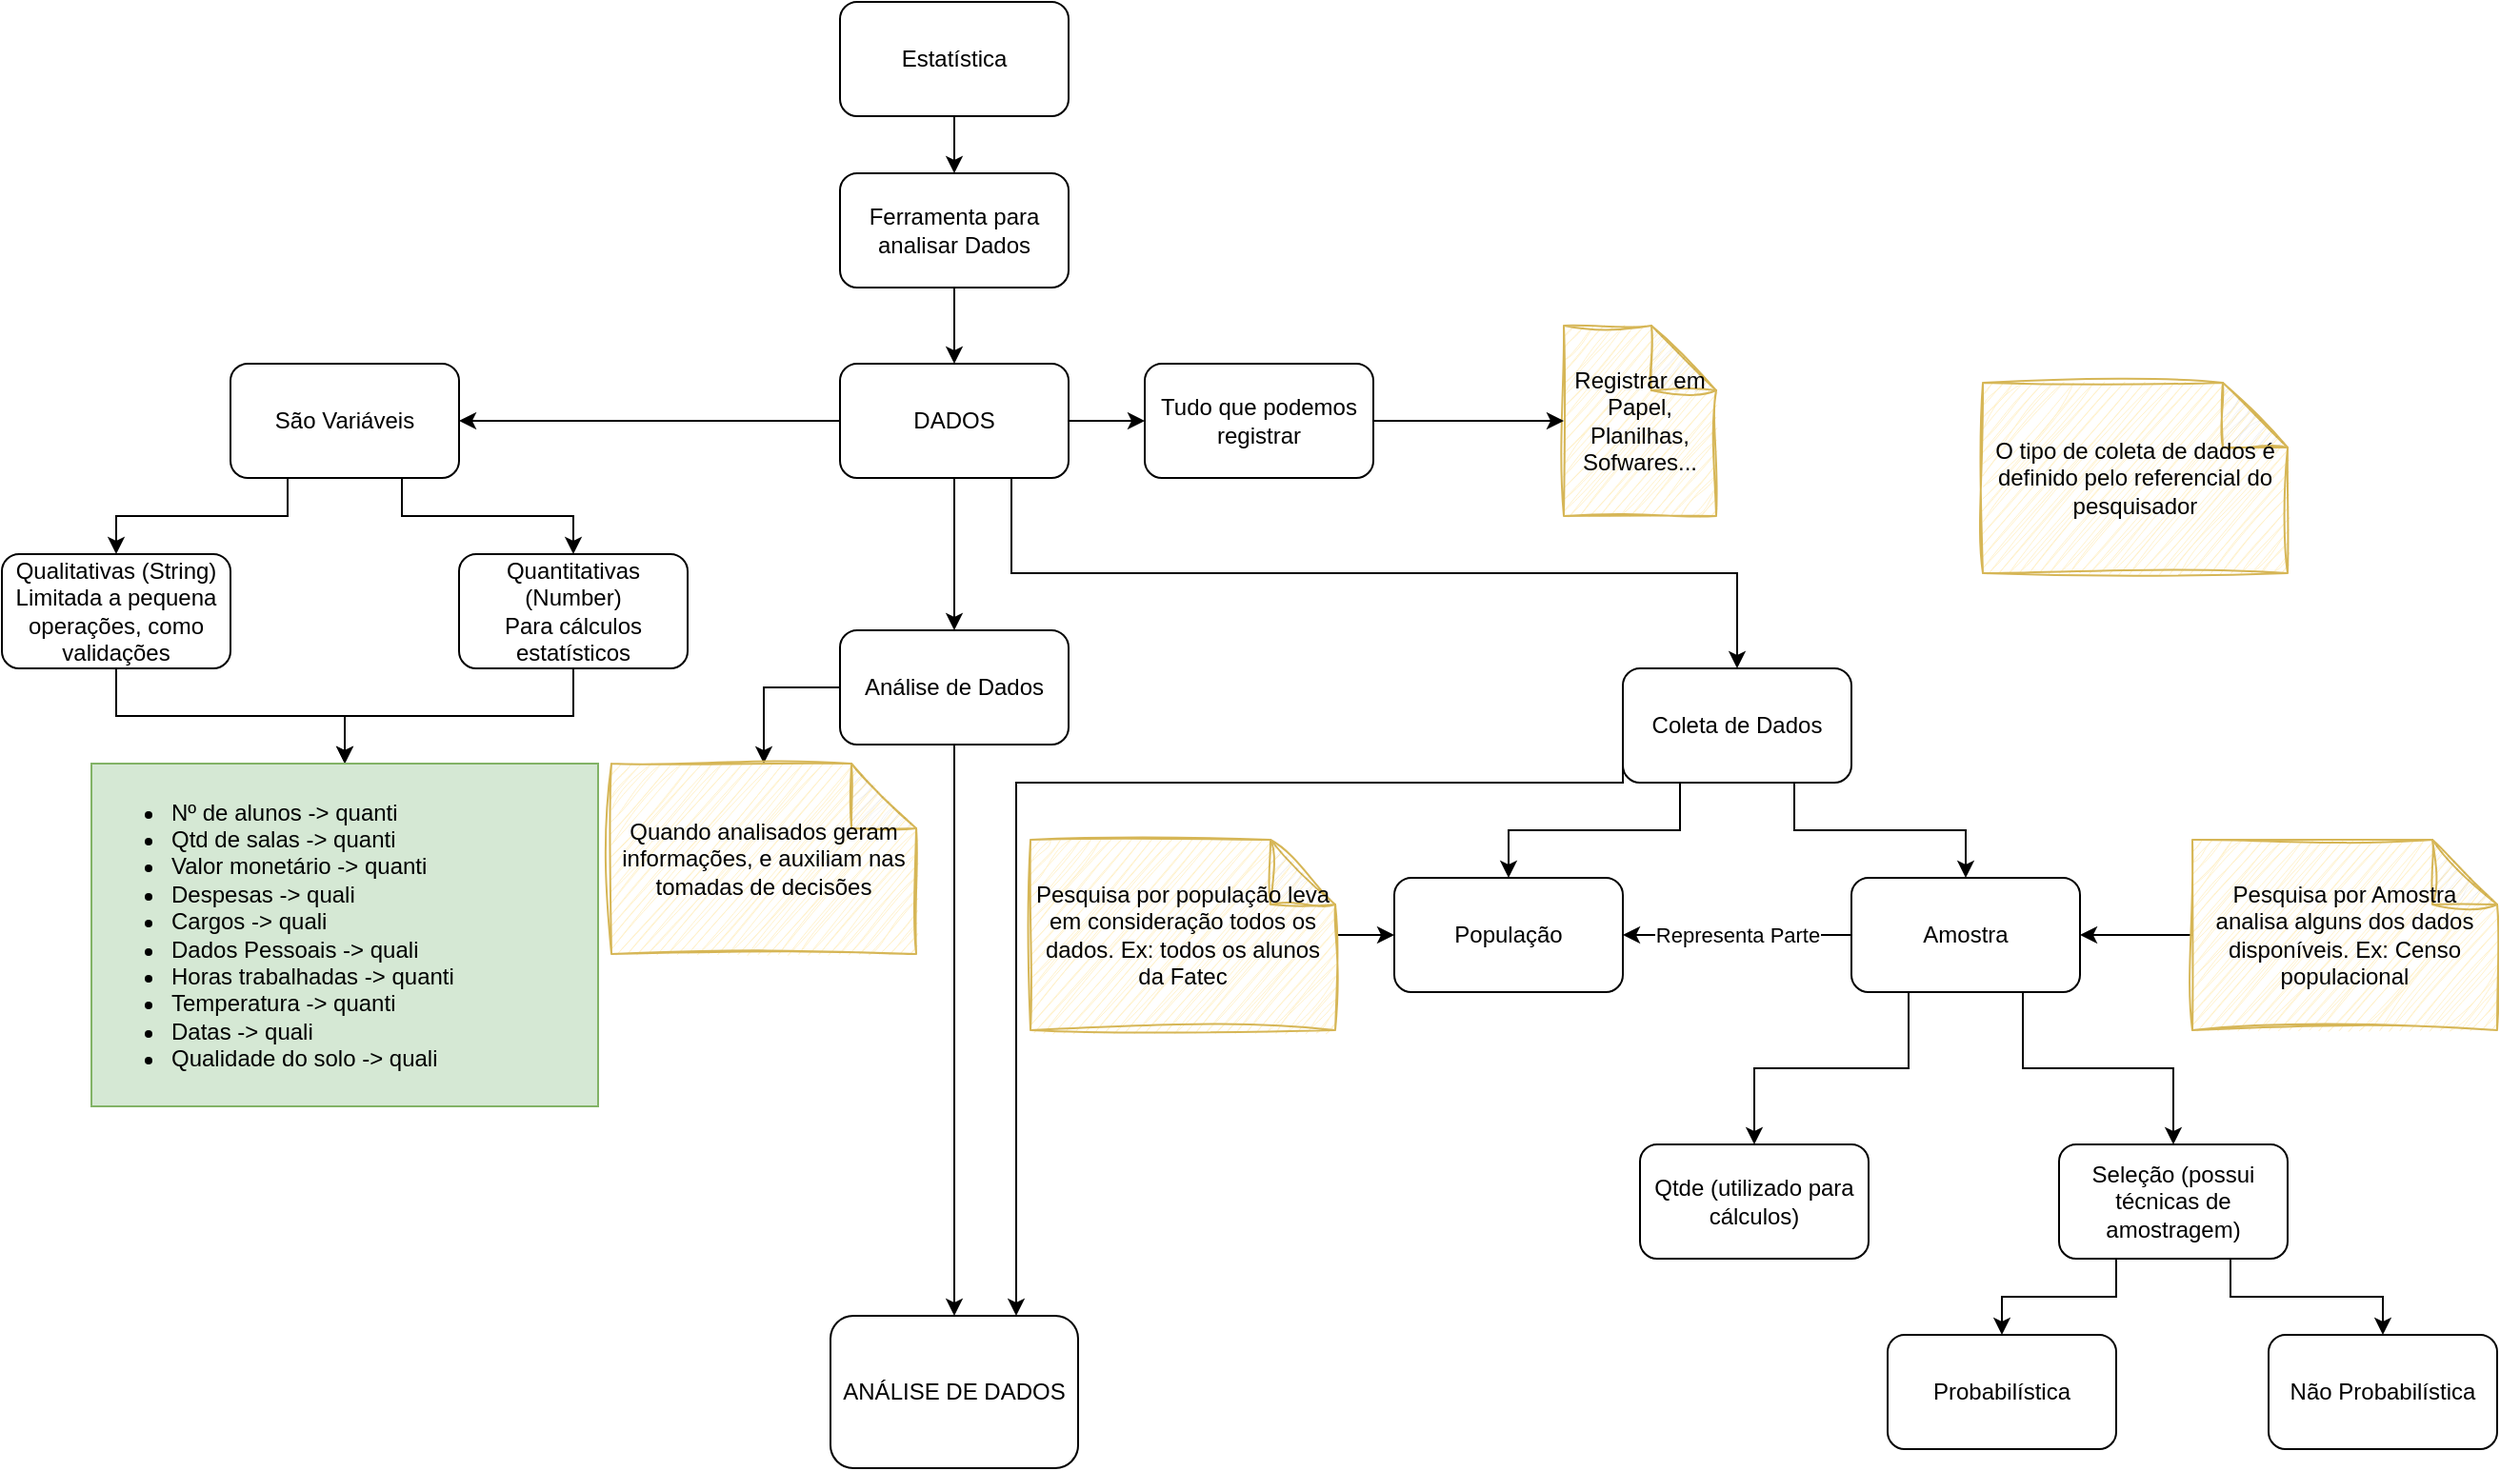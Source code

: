 <mxfile version="23.1.7" type="google">
  <diagram name="Página-1" id="sbt2kvun6e-V8ustTMry">
    <mxGraphModel grid="1" page="1" gridSize="10" guides="1" tooltips="1" connect="1" arrows="1" fold="1" pageScale="1" pageWidth="827" pageHeight="1169" math="0" shadow="0">
      <root>
        <mxCell id="0" />
        <mxCell id="1" parent="0" />
        <mxCell id="-NXmrj87Xi26HZ0yywFv-4" value="" style="edgeStyle=orthogonalEdgeStyle;rounded=0;orthogonalLoop=1;jettySize=auto;html=1;" edge="1" parent="1" source="-NXmrj87Xi26HZ0yywFv-1" target="-NXmrj87Xi26HZ0yywFv-3">
          <mxGeometry relative="1" as="geometry" />
        </mxCell>
        <mxCell id="-NXmrj87Xi26HZ0yywFv-1" value="Estatística" style="rounded=1;whiteSpace=wrap;html=1;" vertex="1" parent="1">
          <mxGeometry x="770" width="120" height="60" as="geometry" />
        </mxCell>
        <mxCell id="-NXmrj87Xi26HZ0yywFv-2" value="Registrar em Papel, Planilhas, Sofwares..." style="shape=note;whiteSpace=wrap;html=1;backgroundOutline=1;darkOpacity=0.05;fillColor=#fff2cc;strokeColor=#d6b656;sketch=1;curveFitting=1;jiggle=2;shadow=0;size=34;" vertex="1" parent="1">
          <mxGeometry x="1150" y="170" width="80" height="100" as="geometry" />
        </mxCell>
        <mxCell id="-NXmrj87Xi26HZ0yywFv-7" value="" style="edgeStyle=orthogonalEdgeStyle;rounded=0;orthogonalLoop=1;jettySize=auto;html=1;" edge="1" parent="1" source="-NXmrj87Xi26HZ0yywFv-3" target="-NXmrj87Xi26HZ0yywFv-6">
          <mxGeometry relative="1" as="geometry" />
        </mxCell>
        <mxCell id="-NXmrj87Xi26HZ0yywFv-3" value="Ferramenta para analisar Dados" style="rounded=1;whiteSpace=wrap;html=1;" vertex="1" parent="1">
          <mxGeometry x="770" y="90" width="120" height="60" as="geometry" />
        </mxCell>
        <mxCell id="-NXmrj87Xi26HZ0yywFv-10" value="" style="edgeStyle=orthogonalEdgeStyle;rounded=0;orthogonalLoop=1;jettySize=auto;html=1;" edge="1" parent="1" source="-NXmrj87Xi26HZ0yywFv-6" target="-NXmrj87Xi26HZ0yywFv-9">
          <mxGeometry relative="1" as="geometry" />
        </mxCell>
        <mxCell id="-NXmrj87Xi26HZ0yywFv-14" value="" style="edgeStyle=orthogonalEdgeStyle;rounded=0;orthogonalLoop=1;jettySize=auto;html=1;" edge="1" parent="1" source="-NXmrj87Xi26HZ0yywFv-6" target="-NXmrj87Xi26HZ0yywFv-12">
          <mxGeometry relative="1" as="geometry" />
        </mxCell>
        <mxCell id="-NXmrj87Xi26HZ0yywFv-17" value="" style="edgeStyle=orthogonalEdgeStyle;rounded=0;orthogonalLoop=1;jettySize=auto;html=1;" edge="1" parent="1" source="-NXmrj87Xi26HZ0yywFv-6" target="-NXmrj87Xi26HZ0yywFv-16">
          <mxGeometry relative="1" as="geometry" />
        </mxCell>
        <mxCell id="-NXmrj87Xi26HZ0yywFv-58" style="edgeStyle=orthogonalEdgeStyle;rounded=0;orthogonalLoop=1;jettySize=auto;html=1;exitX=0.75;exitY=1;exitDx=0;exitDy=0;entryX=0.5;entryY=0;entryDx=0;entryDy=0;" edge="1" parent="1" source="-NXmrj87Xi26HZ0yywFv-6" target="-NXmrj87Xi26HZ0yywFv-39">
          <mxGeometry relative="1" as="geometry" />
        </mxCell>
        <mxCell id="-NXmrj87Xi26HZ0yywFv-6" value="DADOS" style="rounded=1;whiteSpace=wrap;html=1;" vertex="1" parent="1">
          <mxGeometry x="770" y="190" width="120" height="60" as="geometry" />
        </mxCell>
        <mxCell id="-NXmrj87Xi26HZ0yywFv-11" value="" style="edgeStyle=orthogonalEdgeStyle;rounded=0;orthogonalLoop=1;jettySize=auto;html=1;" edge="1" parent="1" source="-NXmrj87Xi26HZ0yywFv-9" target="-NXmrj87Xi26HZ0yywFv-2">
          <mxGeometry relative="1" as="geometry" />
        </mxCell>
        <mxCell id="-NXmrj87Xi26HZ0yywFv-9" value="Tudo que podemos registrar" style="rounded=1;whiteSpace=wrap;html=1;" vertex="1" parent="1">
          <mxGeometry x="930" y="190" width="120" height="60" as="geometry" />
        </mxCell>
        <mxCell id="-NXmrj87Xi26HZ0yywFv-33" value="" style="edgeStyle=orthogonalEdgeStyle;rounded=0;orthogonalLoop=1;jettySize=auto;html=1;exitX=0;exitY=0.5;exitDx=0;exitDy=0;" edge="1" parent="1" source="-NXmrj87Xi26HZ0yywFv-12" target="-NXmrj87Xi26HZ0yywFv-32">
          <mxGeometry relative="1" as="geometry" />
        </mxCell>
        <mxCell id="-NXmrj87Xi26HZ0yywFv-38" value="" style="edgeStyle=orthogonalEdgeStyle;rounded=0;orthogonalLoop=1;jettySize=auto;html=1;" edge="1" parent="1" source="-NXmrj87Xi26HZ0yywFv-12" target="-NXmrj87Xi26HZ0yywFv-35">
          <mxGeometry relative="1" as="geometry" />
        </mxCell>
        <mxCell id="-NXmrj87Xi26HZ0yywFv-12" value="Análise de Dados" style="rounded=1;whiteSpace=wrap;html=1;" vertex="1" parent="1">
          <mxGeometry x="770" y="330" width="120" height="60" as="geometry" />
        </mxCell>
        <mxCell id="-NXmrj87Xi26HZ0yywFv-20" style="edgeStyle=orthogonalEdgeStyle;rounded=0;orthogonalLoop=1;jettySize=auto;html=1;exitX=0.75;exitY=1;exitDx=0;exitDy=0;entryX=0.5;entryY=0;entryDx=0;entryDy=0;" edge="1" parent="1" source="-NXmrj87Xi26HZ0yywFv-16" target="-NXmrj87Xi26HZ0yywFv-19">
          <mxGeometry relative="1" as="geometry" />
        </mxCell>
        <mxCell id="-NXmrj87Xi26HZ0yywFv-21" style="edgeStyle=orthogonalEdgeStyle;rounded=0;orthogonalLoop=1;jettySize=auto;html=1;exitX=0.25;exitY=1;exitDx=0;exitDy=0;entryX=0.5;entryY=0;entryDx=0;entryDy=0;" edge="1" parent="1" source="-NXmrj87Xi26HZ0yywFv-16" target="-NXmrj87Xi26HZ0yywFv-18">
          <mxGeometry relative="1" as="geometry" />
        </mxCell>
        <mxCell id="-NXmrj87Xi26HZ0yywFv-16" value="São Variáveis" style="rounded=1;whiteSpace=wrap;html=1;" vertex="1" parent="1">
          <mxGeometry x="450" y="190" width="120" height="60" as="geometry" />
        </mxCell>
        <mxCell id="-NXmrj87Xi26HZ0yywFv-36" value="" style="edgeStyle=orthogonalEdgeStyle;rounded=0;orthogonalLoop=1;jettySize=auto;html=1;" edge="1" parent="1" source="-NXmrj87Xi26HZ0yywFv-18" target="-NXmrj87Xi26HZ0yywFv-31">
          <mxGeometry relative="1" as="geometry" />
        </mxCell>
        <mxCell id="-NXmrj87Xi26HZ0yywFv-18" value="Qualitativas (String)&lt;br&gt;Limitada a pequena operações, como validações" style="rounded=1;whiteSpace=wrap;html=1;" vertex="1" parent="1">
          <mxGeometry x="330" y="290" width="120" height="60" as="geometry" />
        </mxCell>
        <mxCell id="-NXmrj87Xi26HZ0yywFv-37" value="" style="edgeStyle=orthogonalEdgeStyle;rounded=0;orthogonalLoop=1;jettySize=auto;html=1;" edge="1" parent="1" source="-NXmrj87Xi26HZ0yywFv-19" target="-NXmrj87Xi26HZ0yywFv-31">
          <mxGeometry relative="1" as="geometry" />
        </mxCell>
        <mxCell id="-NXmrj87Xi26HZ0yywFv-19" value="Quantitativas (Number)&lt;br&gt;Para cálculos estatísticos" style="rounded=1;whiteSpace=wrap;html=1;" vertex="1" parent="1">
          <mxGeometry x="570" y="290" width="120" height="60" as="geometry" />
        </mxCell>
        <mxCell id="-NXmrj87Xi26HZ0yywFv-31" value="&lt;ul&gt;&lt;li&gt;Nº de alunos -&amp;gt; quanti&lt;/li&gt;&lt;li&gt;Qtd de salas -&amp;gt; quanti&lt;/li&gt;&lt;li&gt;Valor monetário -&amp;gt; quanti&lt;/li&gt;&lt;li&gt;Despesas -&amp;gt; quali&lt;/li&gt;&lt;li&gt;Cargos -&amp;gt; quali&lt;/li&gt;&lt;li&gt;Dados Pessoais -&amp;gt; quali&lt;/li&gt;&lt;li&gt;Horas trabalhadas -&amp;gt; quanti&lt;/li&gt;&lt;li&gt;Temperatura -&amp;gt; quanti&lt;/li&gt;&lt;li&gt;Datas -&amp;gt; quali&lt;/li&gt;&lt;li&gt;Qualidade do solo -&amp;gt; quali&lt;/li&gt;&lt;/ul&gt;" style="text;strokeColor=#82b366;fillColor=#d5e8d4;html=1;whiteSpace=wrap;verticalAlign=middle;overflow=hidden;" vertex="1" parent="1">
          <mxGeometry x="377" y="400" width="266" height="180" as="geometry" />
        </mxCell>
        <mxCell id="-NXmrj87Xi26HZ0yywFv-32" value="Quando analisados geram informações, e auxiliam nas tomadas de decisões" style="shape=note;whiteSpace=wrap;html=1;backgroundOutline=1;darkOpacity=0.05;fillColor=#fff2cc;strokeColor=#d6b656;sketch=1;curveFitting=1;jiggle=2;shadow=0;size=34;" vertex="1" parent="1">
          <mxGeometry x="650" y="400" width="160" height="100" as="geometry" />
        </mxCell>
        <mxCell id="-NXmrj87Xi26HZ0yywFv-35" value="ANÁLISE DE DADOS" style="rounded=1;whiteSpace=wrap;html=1;" vertex="1" parent="1">
          <mxGeometry x="765" y="690" width="130" height="80" as="geometry" />
        </mxCell>
        <mxCell id="-NXmrj87Xi26HZ0yywFv-51" style="edgeStyle=orthogonalEdgeStyle;rounded=0;orthogonalLoop=1;jettySize=auto;html=1;exitX=0.25;exitY=1;exitDx=0;exitDy=0;entryX=0.5;entryY=0;entryDx=0;entryDy=0;" edge="1" parent="1" source="-NXmrj87Xi26HZ0yywFv-39" target="-NXmrj87Xi26HZ0yywFv-42">
          <mxGeometry relative="1" as="geometry" />
        </mxCell>
        <mxCell id="-NXmrj87Xi26HZ0yywFv-52" style="edgeStyle=orthogonalEdgeStyle;rounded=0;orthogonalLoop=1;jettySize=auto;html=1;exitX=0.75;exitY=1;exitDx=0;exitDy=0;entryX=0.5;entryY=0;entryDx=0;entryDy=0;" edge="1" parent="1" source="-NXmrj87Xi26HZ0yywFv-39" target="-NXmrj87Xi26HZ0yywFv-41">
          <mxGeometry relative="1" as="geometry" />
        </mxCell>
        <mxCell id="-NXmrj87Xi26HZ0yywFv-55" style="edgeStyle=orthogonalEdgeStyle;rounded=0;orthogonalLoop=1;jettySize=auto;html=1;exitX=0;exitY=0.5;exitDx=0;exitDy=0;entryX=0.75;entryY=0;entryDx=0;entryDy=0;" edge="1" parent="1" source="-NXmrj87Xi26HZ0yywFv-39" target="-NXmrj87Xi26HZ0yywFv-35">
          <mxGeometry relative="1" as="geometry">
            <Array as="points">
              <mxPoint x="1181" y="410" />
              <mxPoint x="863" y="410" />
            </Array>
          </mxGeometry>
        </mxCell>
        <mxCell id="-NXmrj87Xi26HZ0yywFv-39" value="Coleta de Dados" style="rounded=1;whiteSpace=wrap;html=1;" vertex="1" parent="1">
          <mxGeometry x="1181" y="350" width="120" height="60" as="geometry" />
        </mxCell>
        <mxCell id="-NXmrj87Xi26HZ0yywFv-56" style="edgeStyle=orthogonalEdgeStyle;rounded=0;orthogonalLoop=1;jettySize=auto;html=1;exitX=0;exitY=0.5;exitDx=0;exitDy=0;entryX=1;entryY=0.5;entryDx=0;entryDy=0;" edge="1" parent="1" source="-NXmrj87Xi26HZ0yywFv-41" target="-NXmrj87Xi26HZ0yywFv-42">
          <mxGeometry relative="1" as="geometry" />
        </mxCell>
        <mxCell id="-NXmrj87Xi26HZ0yywFv-57" value="Representa Parte" style="edgeLabel;html=1;align=center;verticalAlign=middle;resizable=0;points=[];" connectable="0" vertex="1" parent="-NXmrj87Xi26HZ0yywFv-56">
          <mxGeometry x="0.237" y="-2" relative="1" as="geometry">
            <mxPoint x="14" y="2" as="offset" />
          </mxGeometry>
        </mxCell>
        <mxCell id="-NXmrj87Xi26HZ0yywFv-61" style="edgeStyle=orthogonalEdgeStyle;rounded=0;orthogonalLoop=1;jettySize=auto;html=1;exitX=0.25;exitY=1;exitDx=0;exitDy=0;entryX=0.5;entryY=0;entryDx=0;entryDy=0;" edge="1" parent="1" source="-NXmrj87Xi26HZ0yywFv-41" target="-NXmrj87Xi26HZ0yywFv-60">
          <mxGeometry relative="1" as="geometry" />
        </mxCell>
        <mxCell id="-NXmrj87Xi26HZ0yywFv-62" style="edgeStyle=orthogonalEdgeStyle;rounded=0;orthogonalLoop=1;jettySize=auto;html=1;exitX=0.75;exitY=1;exitDx=0;exitDy=0;entryX=0.5;entryY=0;entryDx=0;entryDy=0;" edge="1" parent="1" source="-NXmrj87Xi26HZ0yywFv-41" target="-NXmrj87Xi26HZ0yywFv-59">
          <mxGeometry relative="1" as="geometry" />
        </mxCell>
        <mxCell id="-NXmrj87Xi26HZ0yywFv-41" value="Amostra" style="rounded=1;whiteSpace=wrap;html=1;" vertex="1" parent="1">
          <mxGeometry x="1301" y="460" width="120" height="60" as="geometry" />
        </mxCell>
        <mxCell id="-NXmrj87Xi26HZ0yywFv-42" value="População" style="rounded=1;whiteSpace=wrap;html=1;" vertex="1" parent="1">
          <mxGeometry x="1061" y="460" width="120" height="60" as="geometry" />
        </mxCell>
        <mxCell id="-NXmrj87Xi26HZ0yywFv-50" value="" style="edgeStyle=orthogonalEdgeStyle;rounded=0;orthogonalLoop=1;jettySize=auto;html=1;" edge="1" parent="1" source="-NXmrj87Xi26HZ0yywFv-45" target="-NXmrj87Xi26HZ0yywFv-42">
          <mxGeometry relative="1" as="geometry" />
        </mxCell>
        <mxCell id="-NXmrj87Xi26HZ0yywFv-45" value="Pesquisa por população leva em consideração todos os dados. Ex: todos os alunos da Fatec" style="shape=note;whiteSpace=wrap;html=1;backgroundOutline=1;darkOpacity=0.05;fillColor=#fff2cc;strokeColor=#d6b656;sketch=1;curveFitting=1;jiggle=2;shadow=0;size=34;" vertex="1" parent="1">
          <mxGeometry x="870" y="440" width="160" height="100" as="geometry" />
        </mxCell>
        <mxCell id="-NXmrj87Xi26HZ0yywFv-46" value="O tipo de coleta de dados é definido pelo referencial do pesquisador" style="shape=note;whiteSpace=wrap;html=1;backgroundOutline=1;darkOpacity=0.05;fillColor=#fff2cc;strokeColor=#d6b656;sketch=1;curveFitting=1;jiggle=2;shadow=0;size=34;" vertex="1" parent="1">
          <mxGeometry x="1370" y="200" width="160" height="100" as="geometry" />
        </mxCell>
        <mxCell id="-NXmrj87Xi26HZ0yywFv-54" value="" style="edgeStyle=orthogonalEdgeStyle;rounded=0;orthogonalLoop=1;jettySize=auto;html=1;" edge="1" parent="1" source="-NXmrj87Xi26HZ0yywFv-53" target="-NXmrj87Xi26HZ0yywFv-41">
          <mxGeometry relative="1" as="geometry" />
        </mxCell>
        <mxCell id="-NXmrj87Xi26HZ0yywFv-53" value="Pesquisa por Amostra analisa alguns dos dados disponíveis. Ex: Censo populacional" style="shape=note;whiteSpace=wrap;html=1;backgroundOutline=1;darkOpacity=0.05;fillColor=#fff2cc;strokeColor=#d6b656;sketch=1;curveFitting=1;jiggle=2;shadow=0;size=34;" vertex="1" parent="1">
          <mxGeometry x="1480" y="440" width="160" height="100" as="geometry" />
        </mxCell>
        <mxCell id="-NXmrj87Xi26HZ0yywFv-65" style="edgeStyle=orthogonalEdgeStyle;rounded=0;orthogonalLoop=1;jettySize=auto;html=1;exitX=0.25;exitY=1;exitDx=0;exitDy=0;entryX=0.5;entryY=0;entryDx=0;entryDy=0;" edge="1" parent="1" source="-NXmrj87Xi26HZ0yywFv-59" target="-NXmrj87Xi26HZ0yywFv-63">
          <mxGeometry relative="1" as="geometry" />
        </mxCell>
        <mxCell id="-NXmrj87Xi26HZ0yywFv-66" style="edgeStyle=orthogonalEdgeStyle;rounded=0;orthogonalLoop=1;jettySize=auto;html=1;exitX=0.75;exitY=1;exitDx=0;exitDy=0;entryX=0.5;entryY=0;entryDx=0;entryDy=0;" edge="1" parent="1" source="-NXmrj87Xi26HZ0yywFv-59" target="-NXmrj87Xi26HZ0yywFv-64">
          <mxGeometry relative="1" as="geometry" />
        </mxCell>
        <mxCell id="-NXmrj87Xi26HZ0yywFv-59" value="Seleção (possui técnicas de amostragem)" style="rounded=1;whiteSpace=wrap;html=1;" vertex="1" parent="1">
          <mxGeometry x="1410" y="600" width="120" height="60" as="geometry" />
        </mxCell>
        <mxCell id="-NXmrj87Xi26HZ0yywFv-60" value="Qtde (utilizado para cálculos)" style="rounded=1;whiteSpace=wrap;html=1;" vertex="1" parent="1">
          <mxGeometry x="1190" y="600" width="120" height="60" as="geometry" />
        </mxCell>
        <mxCell id="-NXmrj87Xi26HZ0yywFv-63" value="Probabilística" style="rounded=1;whiteSpace=wrap;html=1;" vertex="1" parent="1">
          <mxGeometry x="1320" y="700" width="120" height="60" as="geometry" />
        </mxCell>
        <mxCell id="-NXmrj87Xi26HZ0yywFv-64" value="Não Probabilística" style="rounded=1;whiteSpace=wrap;html=1;" vertex="1" parent="1">
          <mxGeometry x="1520" y="700" width="120" height="60" as="geometry" />
        </mxCell>
      </root>
    </mxGraphModel>
  </diagram>
</mxfile>
